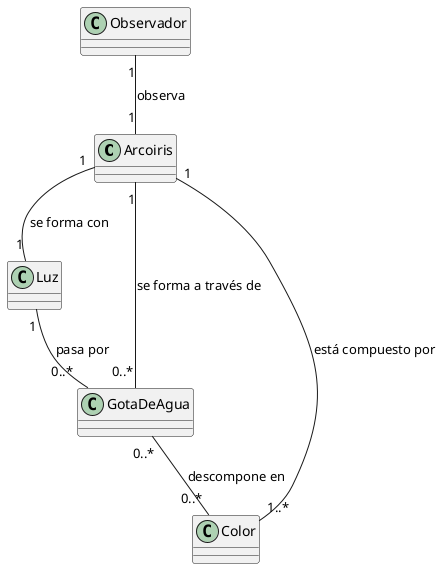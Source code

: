@startuml
class Arcoiris {
}

class Luz {
}

class GotaDeAgua {
}

class Color {
}

class Observador {
}

' Relaciones entre las clases
Arcoiris "1" -- "1..*" Color : está compuesto por
Arcoiris "1" -- "1" Luz : se forma con
Arcoiris "1" -- "0..*" GotaDeAgua : se forma a través de

Luz "1" -- "0..*" GotaDeAgua : pasa por
GotaDeAgua "0..*" -- "0..*" Color : descompone en

Observador "1" -- "1" Arcoiris : observa
@enduml
